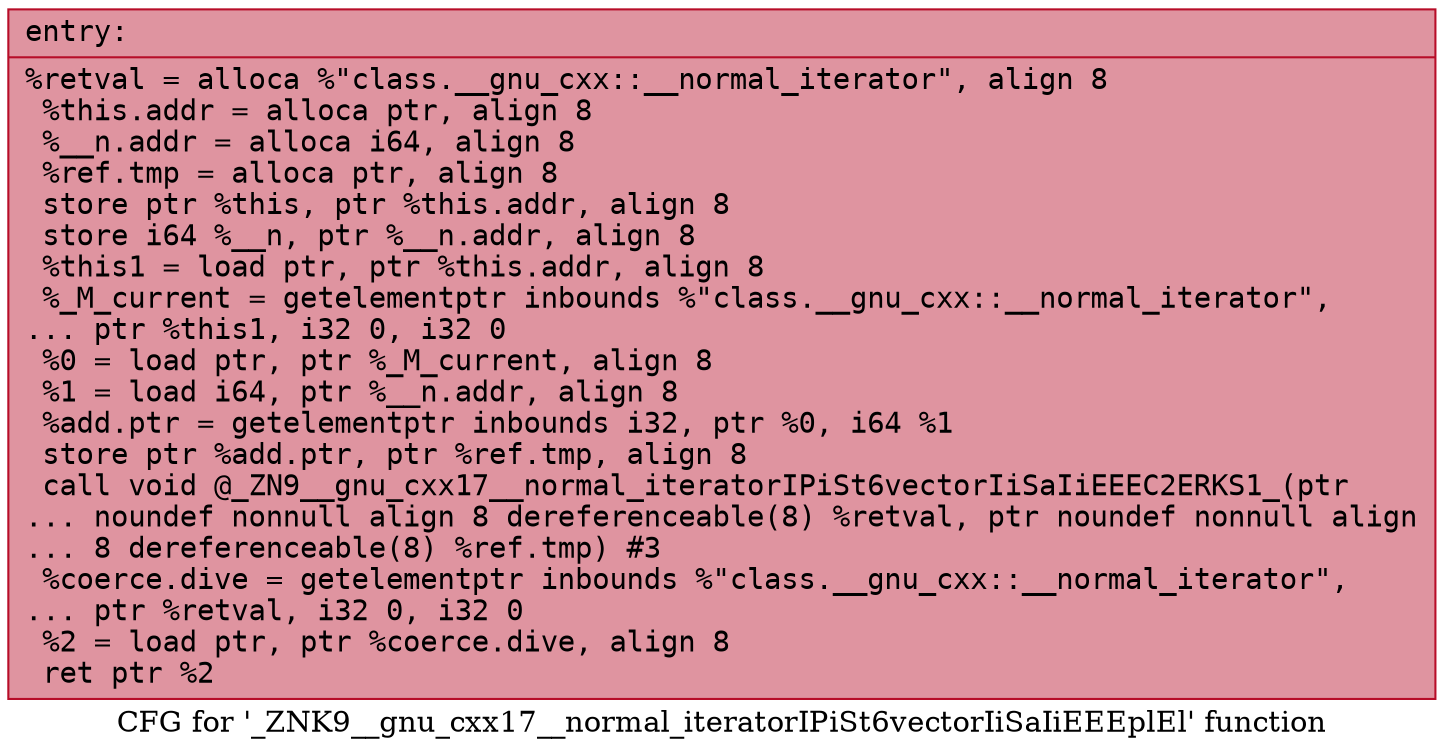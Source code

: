 digraph "CFG for '_ZNK9__gnu_cxx17__normal_iteratorIPiSt6vectorIiSaIiEEEplEl' function" {
	label="CFG for '_ZNK9__gnu_cxx17__normal_iteratorIPiSt6vectorIiSaIiEEEplEl' function";

	Node0x5579924d3960 [shape=record,color="#b70d28ff", style=filled, fillcolor="#b70d2870" fontname="Courier",label="{entry:\l|  %retval = alloca %\"class.__gnu_cxx::__normal_iterator\", align 8\l  %this.addr = alloca ptr, align 8\l  %__n.addr = alloca i64, align 8\l  %ref.tmp = alloca ptr, align 8\l  store ptr %this, ptr %this.addr, align 8\l  store i64 %__n, ptr %__n.addr, align 8\l  %this1 = load ptr, ptr %this.addr, align 8\l  %_M_current = getelementptr inbounds %\"class.__gnu_cxx::__normal_iterator\",\l... ptr %this1, i32 0, i32 0\l  %0 = load ptr, ptr %_M_current, align 8\l  %1 = load i64, ptr %__n.addr, align 8\l  %add.ptr = getelementptr inbounds i32, ptr %0, i64 %1\l  store ptr %add.ptr, ptr %ref.tmp, align 8\l  call void @_ZN9__gnu_cxx17__normal_iteratorIPiSt6vectorIiSaIiEEEC2ERKS1_(ptr\l... noundef nonnull align 8 dereferenceable(8) %retval, ptr noundef nonnull align\l... 8 dereferenceable(8) %ref.tmp) #3\l  %coerce.dive = getelementptr inbounds %\"class.__gnu_cxx::__normal_iterator\",\l... ptr %retval, i32 0, i32 0\l  %2 = load ptr, ptr %coerce.dive, align 8\l  ret ptr %2\l}"];
}
